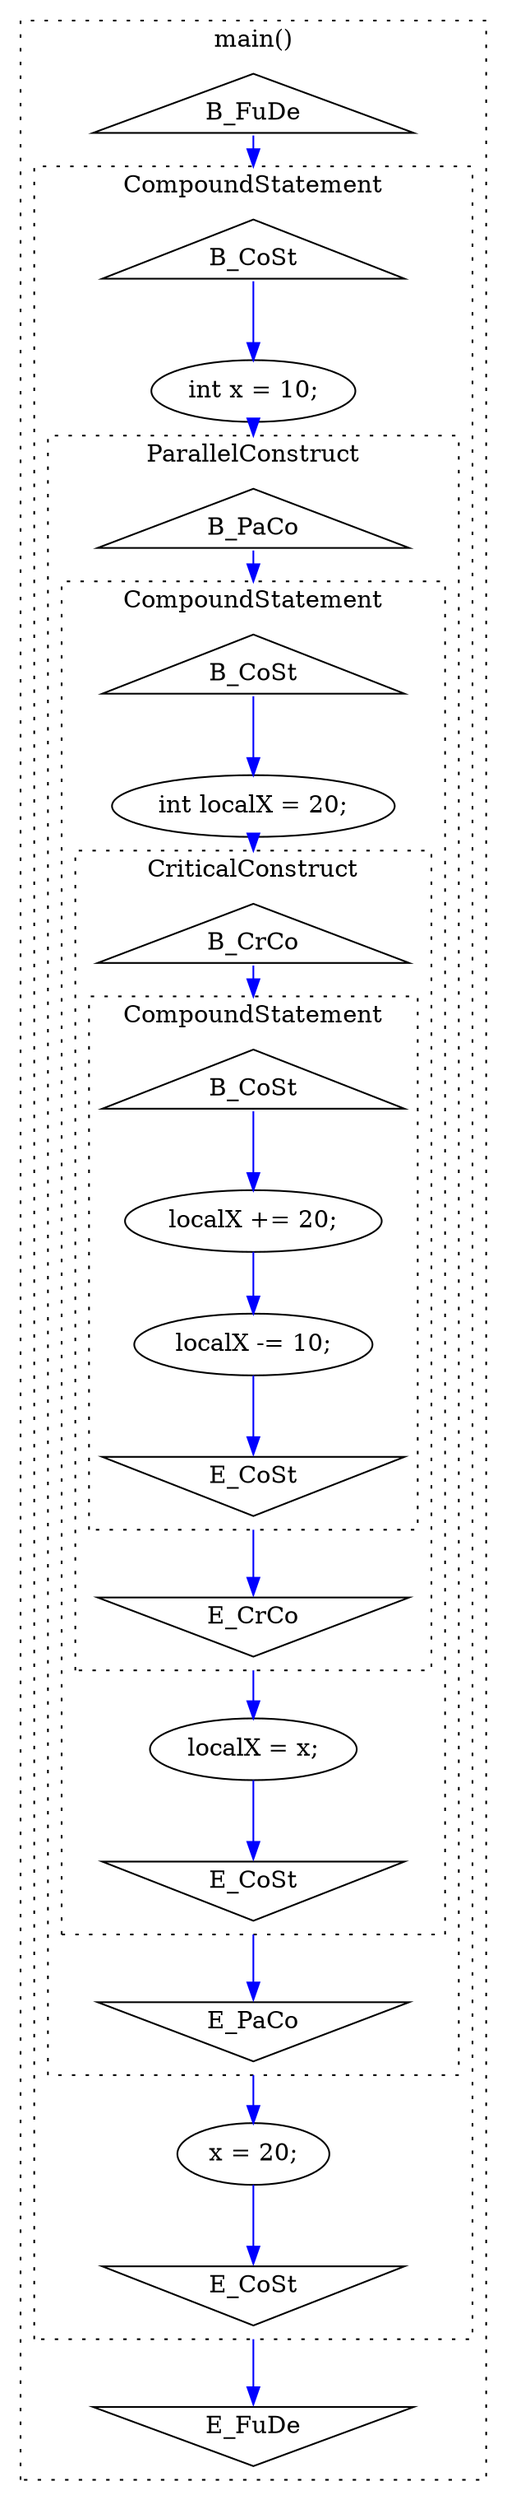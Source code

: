 digraph graph220689785 {
	compound=true;
	edge[color=blue];
	subgraph cluster1572255813 {
		compound=true;
		style=dotted;
		label="main()";
		node932118570[label="B_FuDe", shape="triangle"];
		node452817647[label="E_FuDe", shape="invtriangle"];
		subgraph cluster751259764 {
			compound=true;
			style=dotted;
			label="CompoundStatement";
			node1146859833[label="B_CoSt", shape="triangle"];
			node194672584[label="E_CoSt", shape="invtriangle"];
			node2055276126[label="int x = 10;"];
			subgraph cluster1825811850 {
				compound=true;
				style=dotted;
				label="ParallelConstruct";
				node1964514128[label="B_PaCo", shape="triangle"];
				node761533964[label="E_PaCo", shape="invtriangle"];
				subgraph cluster1596278280 {
					compound=true;
					style=dotted;
					label="CompoundStatement";
					node787156891[label="B_CoSt", shape="triangle"];
					node454841229[label="E_CoSt", shape="invtriangle"];
					node373682836[label="int localX = 20;"];
					subgraph cluster1663431506 {
						compound=true;
						style=dotted;
						label="CriticalConstruct";
						node365211514[label="B_CrCo", shape="triangle"];
						node1824327284[label="E_CrCo", shape="invtriangle"];
						subgraph cluster1440057381 {
							compound=true;
							style=dotted;
							label="CompoundStatement";
							node430329518[label="B_CoSt", shape="triangle"];
							node698977695[label="E_CoSt", shape="invtriangle"];
							node765702264[label="localX += 20;"];
							node1414431049[label="localX -= 10;"];
						}
					}
					node2142660176[label="localX = x;"];
				}
			}
			node446093644[label="x = 20;"];
		}
	}
	node932118570 -> node1146859833[tailport=s, headport=n, weight=8, lhead=cluster751259764];
	node1146859833 -> node2055276126[tailport=s, headport=n, weight=8];
	node2055276126 -> node1964514128[lhead=cluster1825811850, weight=8, tailport=s, headport=n];
	node1964514128 -> node787156891[tailport=s, headport=n, weight=8, lhead=cluster1596278280];
	node787156891 -> node373682836[tailport=s, headport=n, weight=8];
	node373682836 -> node365211514[lhead=cluster1663431506, weight=8, tailport=s, headport=n];
	node365211514 -> node430329518[tailport=s, headport=n, weight=8, lhead=cluster1440057381];
	node430329518 -> node765702264[tailport=s, headport=n, weight=8];
	node765702264 -> node1414431049[weight=8, tailport=s, headport=n];
	node1414431049 -> node698977695[weight=8, tailport=s, headport=n];
	node698977695 -> node1824327284[tailport=s, headport=n, weight=8, ltail=cluster1440057381];
	node1824327284 -> node2142660176[tailport=s, headport=n, weight=8, ltail=cluster1663431506];
	node2142660176 -> node454841229[weight=8, tailport=s, headport=n];
	node454841229 -> node761533964[tailport=s, headport=n, weight=8, ltail=cluster1596278280];
	node761533964 -> node446093644[tailport=s, headport=n, weight=8, ltail=cluster1825811850];
	node446093644 -> node194672584[weight=8, tailport=s, headport=n];
	node194672584 -> node452817647[tailport=s, headport=n, weight=8, ltail=cluster751259764];
}
